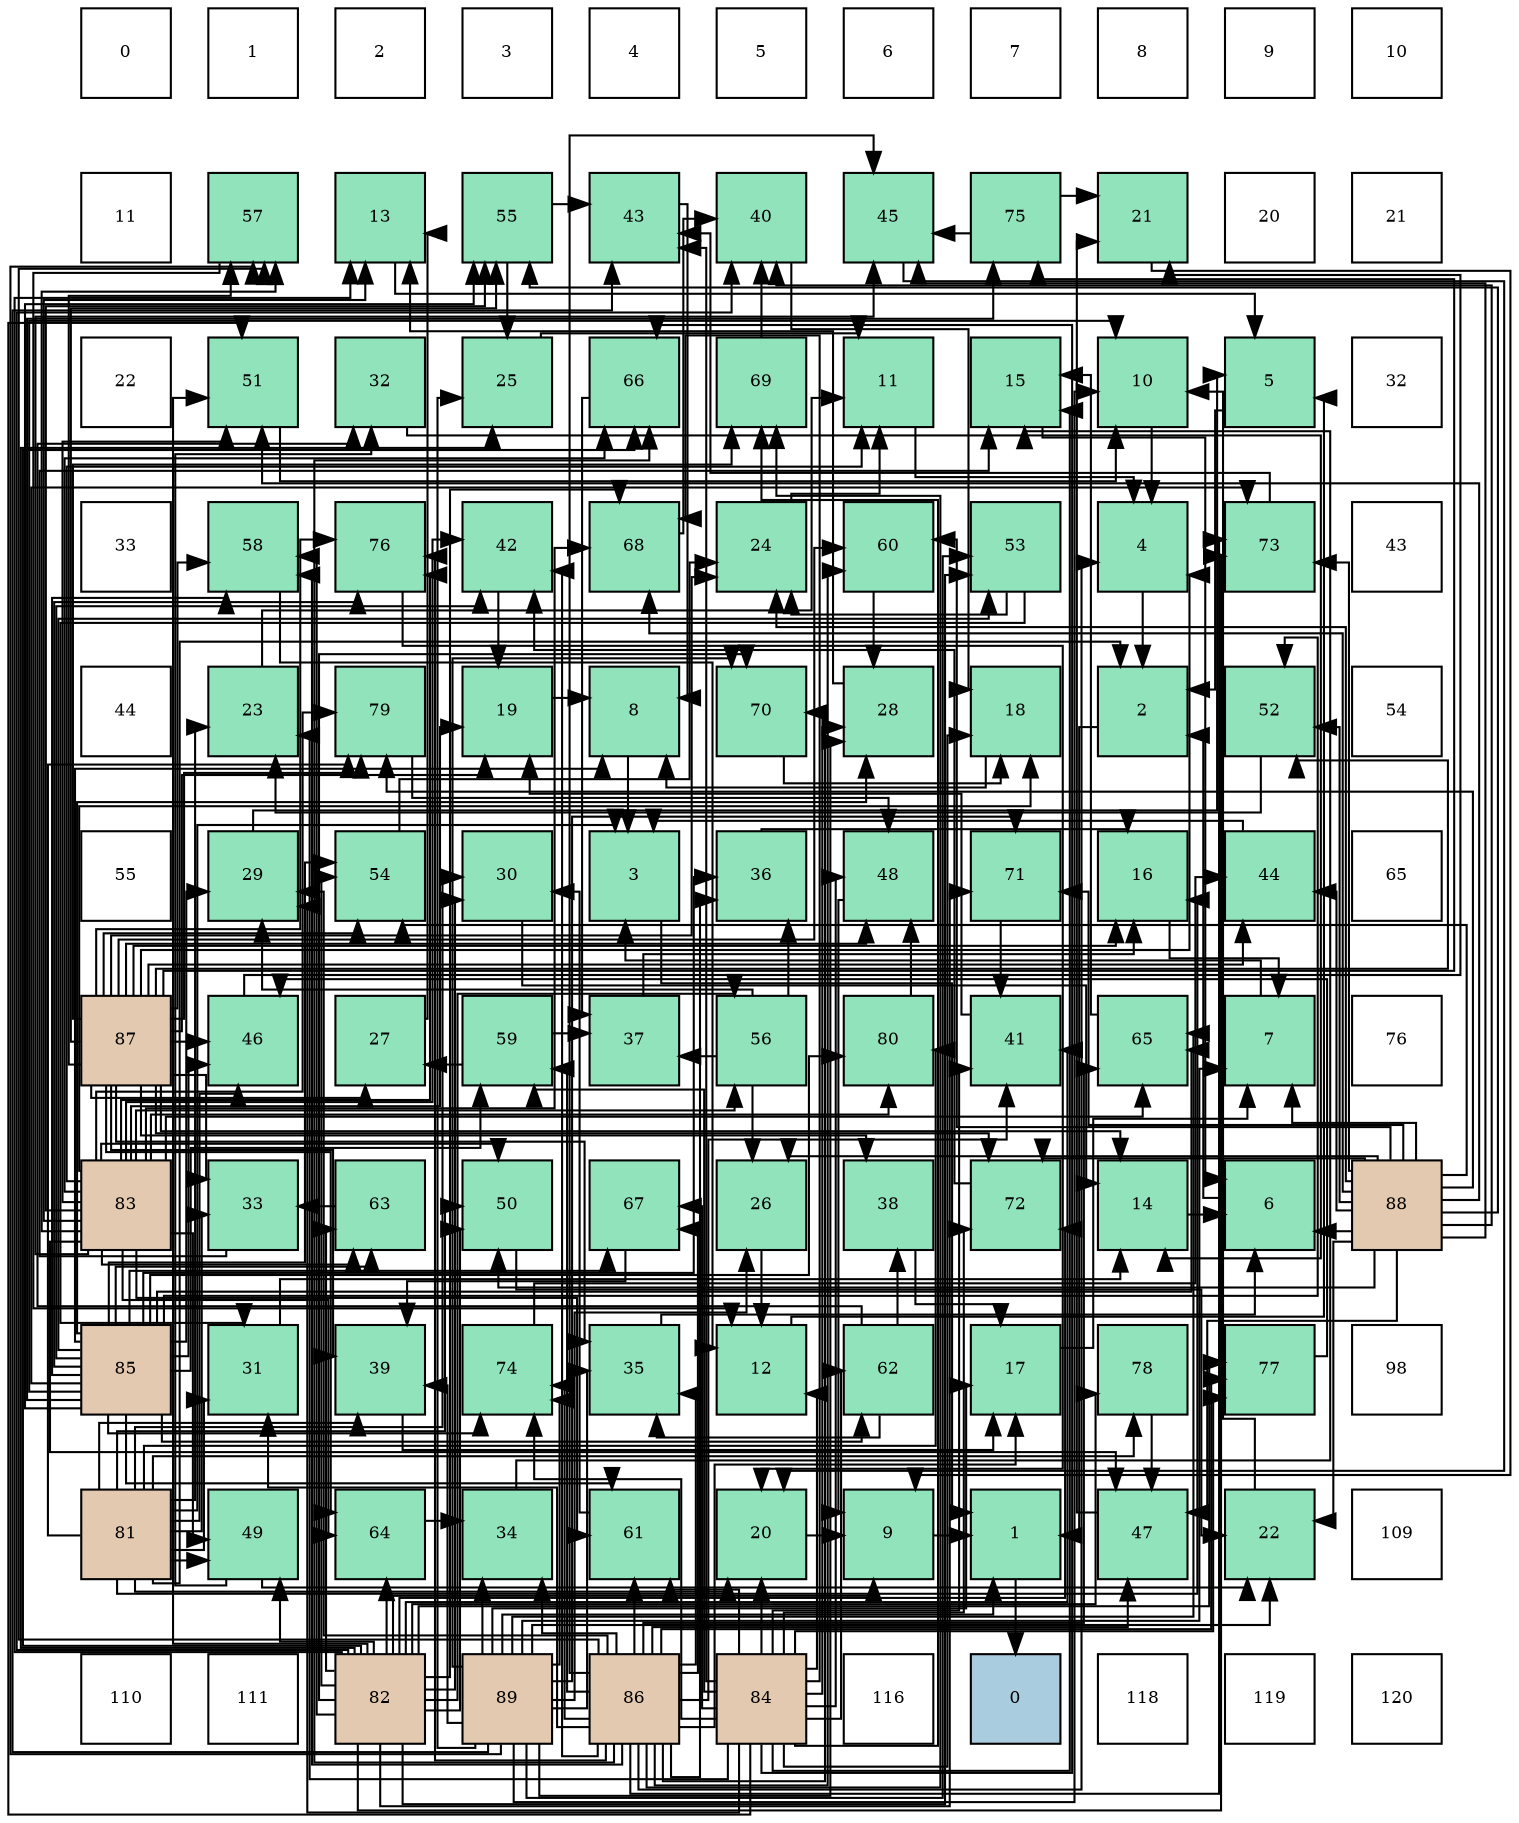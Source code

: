 digraph layout{
 rankdir=TB;
 splines=ortho;
 node [style=filled shape=square fixedsize=true width=0.6];
0[label="0", fontsize=8, fillcolor="#ffffff"];
1[label="1", fontsize=8, fillcolor="#ffffff"];
2[label="2", fontsize=8, fillcolor="#ffffff"];
3[label="3", fontsize=8, fillcolor="#ffffff"];
4[label="4", fontsize=8, fillcolor="#ffffff"];
5[label="5", fontsize=8, fillcolor="#ffffff"];
6[label="6", fontsize=8, fillcolor="#ffffff"];
7[label="7", fontsize=8, fillcolor="#ffffff"];
8[label="8", fontsize=8, fillcolor="#ffffff"];
9[label="9", fontsize=8, fillcolor="#ffffff"];
10[label="10", fontsize=8, fillcolor="#ffffff"];
11[label="11", fontsize=8, fillcolor="#ffffff"];
12[label="57", fontsize=8, fillcolor="#91e3bb"];
13[label="13", fontsize=8, fillcolor="#91e3bb"];
14[label="55", fontsize=8, fillcolor="#91e3bb"];
15[label="43", fontsize=8, fillcolor="#91e3bb"];
16[label="40", fontsize=8, fillcolor="#91e3bb"];
17[label="45", fontsize=8, fillcolor="#91e3bb"];
18[label="75", fontsize=8, fillcolor="#91e3bb"];
19[label="21", fontsize=8, fillcolor="#91e3bb"];
20[label="20", fontsize=8, fillcolor="#ffffff"];
21[label="21", fontsize=8, fillcolor="#ffffff"];
22[label="22", fontsize=8, fillcolor="#ffffff"];
23[label="51", fontsize=8, fillcolor="#91e3bb"];
24[label="32", fontsize=8, fillcolor="#91e3bb"];
25[label="25", fontsize=8, fillcolor="#91e3bb"];
26[label="66", fontsize=8, fillcolor="#91e3bb"];
27[label="69", fontsize=8, fillcolor="#91e3bb"];
28[label="11", fontsize=8, fillcolor="#91e3bb"];
29[label="15", fontsize=8, fillcolor="#91e3bb"];
30[label="10", fontsize=8, fillcolor="#91e3bb"];
31[label="5", fontsize=8, fillcolor="#91e3bb"];
32[label="32", fontsize=8, fillcolor="#ffffff"];
33[label="33", fontsize=8, fillcolor="#ffffff"];
34[label="58", fontsize=8, fillcolor="#91e3bb"];
35[label="76", fontsize=8, fillcolor="#91e3bb"];
36[label="42", fontsize=8, fillcolor="#91e3bb"];
37[label="68", fontsize=8, fillcolor="#91e3bb"];
38[label="24", fontsize=8, fillcolor="#91e3bb"];
39[label="60", fontsize=8, fillcolor="#91e3bb"];
40[label="53", fontsize=8, fillcolor="#91e3bb"];
41[label="4", fontsize=8, fillcolor="#91e3bb"];
42[label="73", fontsize=8, fillcolor="#91e3bb"];
43[label="43", fontsize=8, fillcolor="#ffffff"];
44[label="44", fontsize=8, fillcolor="#ffffff"];
45[label="23", fontsize=8, fillcolor="#91e3bb"];
46[label="79", fontsize=8, fillcolor="#91e3bb"];
47[label="19", fontsize=8, fillcolor="#91e3bb"];
48[label="8", fontsize=8, fillcolor="#91e3bb"];
49[label="70", fontsize=8, fillcolor="#91e3bb"];
50[label="28", fontsize=8, fillcolor="#91e3bb"];
51[label="18", fontsize=8, fillcolor="#91e3bb"];
52[label="2", fontsize=8, fillcolor="#91e3bb"];
53[label="52", fontsize=8, fillcolor="#91e3bb"];
54[label="54", fontsize=8, fillcolor="#ffffff"];
55[label="55", fontsize=8, fillcolor="#ffffff"];
56[label="29", fontsize=8, fillcolor="#91e3bb"];
57[label="54", fontsize=8, fillcolor="#91e3bb"];
58[label="30", fontsize=8, fillcolor="#91e3bb"];
59[label="3", fontsize=8, fillcolor="#91e3bb"];
60[label="36", fontsize=8, fillcolor="#91e3bb"];
61[label="48", fontsize=8, fillcolor="#91e3bb"];
62[label="71", fontsize=8, fillcolor="#91e3bb"];
63[label="16", fontsize=8, fillcolor="#91e3bb"];
64[label="44", fontsize=8, fillcolor="#91e3bb"];
65[label="65", fontsize=8, fillcolor="#ffffff"];
66[label="87", fontsize=8, fillcolor="#e3c9af"];
67[label="46", fontsize=8, fillcolor="#91e3bb"];
68[label="27", fontsize=8, fillcolor="#91e3bb"];
69[label="59", fontsize=8, fillcolor="#91e3bb"];
70[label="37", fontsize=8, fillcolor="#91e3bb"];
71[label="56", fontsize=8, fillcolor="#91e3bb"];
72[label="80", fontsize=8, fillcolor="#91e3bb"];
73[label="41", fontsize=8, fillcolor="#91e3bb"];
74[label="65", fontsize=8, fillcolor="#91e3bb"];
75[label="7", fontsize=8, fillcolor="#91e3bb"];
76[label="76", fontsize=8, fillcolor="#ffffff"];
77[label="83", fontsize=8, fillcolor="#e3c9af"];
78[label="33", fontsize=8, fillcolor="#91e3bb"];
79[label="63", fontsize=8, fillcolor="#91e3bb"];
80[label="50", fontsize=8, fillcolor="#91e3bb"];
81[label="67", fontsize=8, fillcolor="#91e3bb"];
82[label="26", fontsize=8, fillcolor="#91e3bb"];
83[label="38", fontsize=8, fillcolor="#91e3bb"];
84[label="72", fontsize=8, fillcolor="#91e3bb"];
85[label="14", fontsize=8, fillcolor="#91e3bb"];
86[label="6", fontsize=8, fillcolor="#91e3bb"];
87[label="88", fontsize=8, fillcolor="#e3c9af"];
88[label="85", fontsize=8, fillcolor="#e3c9af"];
89[label="31", fontsize=8, fillcolor="#91e3bb"];
90[label="39", fontsize=8, fillcolor="#91e3bb"];
91[label="74", fontsize=8, fillcolor="#91e3bb"];
92[label="35", fontsize=8, fillcolor="#91e3bb"];
93[label="12", fontsize=8, fillcolor="#91e3bb"];
94[label="62", fontsize=8, fillcolor="#91e3bb"];
95[label="17", fontsize=8, fillcolor="#91e3bb"];
96[label="78", fontsize=8, fillcolor="#91e3bb"];
97[label="77", fontsize=8, fillcolor="#91e3bb"];
98[label="98", fontsize=8, fillcolor="#ffffff"];
99[label="81", fontsize=8, fillcolor="#e3c9af"];
100[label="49", fontsize=8, fillcolor="#91e3bb"];
101[label="64", fontsize=8, fillcolor="#91e3bb"];
102[label="34", fontsize=8, fillcolor="#91e3bb"];
103[label="61", fontsize=8, fillcolor="#91e3bb"];
104[label="20", fontsize=8, fillcolor="#91e3bb"];
105[label="9", fontsize=8, fillcolor="#91e3bb"];
106[label="1", fontsize=8, fillcolor="#91e3bb"];
107[label="47", fontsize=8, fillcolor="#91e3bb"];
108[label="22", fontsize=8, fillcolor="#91e3bb"];
109[label="109", fontsize=8, fillcolor="#ffffff"];
110[label="110", fontsize=8, fillcolor="#ffffff"];
111[label="111", fontsize=8, fillcolor="#ffffff"];
112[label="82", fontsize=8, fillcolor="#e3c9af"];
113[label="89", fontsize=8, fillcolor="#e3c9af"];
114[label="86", fontsize=8, fillcolor="#e3c9af"];
115[label="84", fontsize=8, fillcolor="#e3c9af"];
116[label="116", fontsize=8, fillcolor="#ffffff"];
117[label="0", fontsize=8, fillcolor="#a9ccde"];
118[label="118", fontsize=8, fillcolor="#ffffff"];
119[label="119", fontsize=8, fillcolor="#ffffff"];
120[label="120", fontsize=8, fillcolor="#ffffff"];
edge [constraint=false, style=vis];106 -> 117;
52 -> 106;
59 -> 106;
41 -> 52;
31 -> 52;
86 -> 52;
75 -> 59;
48 -> 59;
105 -> 106;
30 -> 41;
28 -> 41;
93 -> 31;
13 -> 31;
85 -> 86;
29 -> 86;
63 -> 75;
95 -> 75;
51 -> 48;
47 -> 48;
104 -> 105;
19 -> 105;
108 -> 30;
45 -> 28;
38 -> 28;
25 -> 28;
82 -> 93;
68 -> 13;
50 -> 13;
56 -> 31;
58 -> 85;
89 -> 85;
24 -> 85;
78 -> 29;
102 -> 29;
92 -> 86;
60 -> 63;
70 -> 63;
83 -> 95;
90 -> 95;
16 -> 51;
73 -> 47;
36 -> 47;
15 -> 48;
64 -> 59;
17 -> 104;
67 -> 19;
107 -> 19;
61 -> 105;
100 -> 108;
100 -> 24;
80 -> 108;
23 -> 30;
53 -> 45;
40 -> 38;
40 -> 89;
57 -> 38;
14 -> 25;
14 -> 15;
71 -> 82;
71 -> 56;
71 -> 60;
71 -> 70;
12 -> 93;
34 -> 93;
69 -> 68;
69 -> 70;
39 -> 50;
103 -> 58;
94 -> 24;
94 -> 92;
94 -> 83;
79 -> 78;
101 -> 102;
74 -> 29;
26 -> 70;
81 -> 90;
37 -> 16;
27 -> 16;
49 -> 51;
62 -> 73;
84 -> 36;
42 -> 15;
91 -> 64;
18 -> 19;
18 -> 17;
35 -> 104;
97 -> 67;
96 -> 107;
46 -> 61;
72 -> 61;
99 -> 52;
99 -> 59;
99 -> 63;
99 -> 104;
99 -> 45;
99 -> 58;
99 -> 89;
99 -> 78;
99 -> 90;
99 -> 67;
99 -> 100;
99 -> 80;
99 -> 96;
99 -> 46;
99 -> 72;
112 -> 105;
112 -> 13;
112 -> 25;
112 -> 58;
112 -> 16;
112 -> 73;
112 -> 100;
112 -> 80;
112 -> 23;
112 -> 40;
112 -> 57;
112 -> 71;
112 -> 34;
112 -> 79;
112 -> 101;
112 -> 26;
112 -> 37;
112 -> 49;
112 -> 62;
112 -> 84;
112 -> 42;
112 -> 97;
112 -> 96;
77 -> 28;
77 -> 13;
77 -> 51;
77 -> 47;
77 -> 36;
77 -> 17;
77 -> 107;
77 -> 100;
77 -> 80;
77 -> 23;
77 -> 14;
77 -> 71;
77 -> 12;
77 -> 103;
77 -> 79;
77 -> 101;
77 -> 74;
77 -> 26;
77 -> 37;
77 -> 35;
77 -> 46;
77 -> 72;
115 -> 93;
115 -> 29;
115 -> 51;
115 -> 104;
115 -> 45;
115 -> 50;
115 -> 56;
115 -> 73;
115 -> 15;
115 -> 61;
115 -> 23;
115 -> 69;
115 -> 103;
115 -> 94;
115 -> 26;
115 -> 81;
115 -> 37;
115 -> 27;
115 -> 84;
115 -> 91;
115 -> 97;
88 -> 48;
88 -> 30;
88 -> 50;
88 -> 56;
88 -> 60;
88 -> 36;
88 -> 67;
88 -> 53;
88 -> 40;
88 -> 57;
88 -> 14;
88 -> 34;
88 -> 69;
88 -> 103;
88 -> 94;
88 -> 79;
88 -> 74;
88 -> 81;
88 -> 42;
88 -> 91;
88 -> 18;
88 -> 35;
88 -> 72;
114 -> 41;
114 -> 95;
114 -> 56;
114 -> 89;
114 -> 102;
114 -> 92;
114 -> 60;
114 -> 73;
114 -> 36;
114 -> 17;
114 -> 107;
114 -> 12;
114 -> 34;
114 -> 69;
114 -> 39;
114 -> 103;
114 -> 74;
114 -> 26;
114 -> 81;
114 -> 27;
114 -> 49;
114 -> 42;
114 -> 91;
114 -> 35;
114 -> 97;
66 -> 41;
66 -> 85;
66 -> 63;
66 -> 47;
66 -> 38;
66 -> 68;
66 -> 78;
66 -> 92;
66 -> 83;
66 -> 90;
66 -> 64;
66 -> 67;
66 -> 61;
66 -> 53;
66 -> 57;
66 -> 14;
66 -> 12;
66 -> 34;
66 -> 39;
66 -> 101;
66 -> 27;
66 -> 84;
66 -> 18;
66 -> 35;
66 -> 46;
87 -> 86;
87 -> 75;
87 -> 108;
87 -> 38;
87 -> 82;
87 -> 16;
87 -> 64;
87 -> 17;
87 -> 107;
87 -> 80;
87 -> 23;
87 -> 53;
87 -> 57;
87 -> 14;
87 -> 39;
87 -> 37;
87 -> 62;
87 -> 84;
87 -> 42;
87 -> 46;
113 -> 106;
113 -> 75;
113 -> 30;
113 -> 95;
113 -> 108;
113 -> 25;
113 -> 82;
113 -> 50;
113 -> 102;
113 -> 92;
113 -> 90;
113 -> 15;
113 -> 40;
113 -> 12;
113 -> 74;
113 -> 49;
113 -> 62;
113 -> 91;
edge [constraint=true, style=invis];
0 -> 11 -> 22 -> 33 -> 44 -> 55 -> 66 -> 77 -> 88 -> 99 -> 110;
1 -> 12 -> 23 -> 34 -> 45 -> 56 -> 67 -> 78 -> 89 -> 100 -> 111;
2 -> 13 -> 24 -> 35 -> 46 -> 57 -> 68 -> 79 -> 90 -> 101 -> 112;
3 -> 14 -> 25 -> 36 -> 47 -> 58 -> 69 -> 80 -> 91 -> 102 -> 113;
4 -> 15 -> 26 -> 37 -> 48 -> 59 -> 70 -> 81 -> 92 -> 103 -> 114;
5 -> 16 -> 27 -> 38 -> 49 -> 60 -> 71 -> 82 -> 93 -> 104 -> 115;
6 -> 17 -> 28 -> 39 -> 50 -> 61 -> 72 -> 83 -> 94 -> 105 -> 116;
7 -> 18 -> 29 -> 40 -> 51 -> 62 -> 73 -> 84 -> 95 -> 106 -> 117;
8 -> 19 -> 30 -> 41 -> 52 -> 63 -> 74 -> 85 -> 96 -> 107 -> 118;
9 -> 20 -> 31 -> 42 -> 53 -> 64 -> 75 -> 86 -> 97 -> 108 -> 119;
10 -> 21 -> 32 -> 43 -> 54 -> 65 -> 76 -> 87 -> 98 -> 109 -> 120;
rank = same {0 -> 1 -> 2 -> 3 -> 4 -> 5 -> 6 -> 7 -> 8 -> 9 -> 10};
rank = same {11 -> 12 -> 13 -> 14 -> 15 -> 16 -> 17 -> 18 -> 19 -> 20 -> 21};
rank = same {22 -> 23 -> 24 -> 25 -> 26 -> 27 -> 28 -> 29 -> 30 -> 31 -> 32};
rank = same {33 -> 34 -> 35 -> 36 -> 37 -> 38 -> 39 -> 40 -> 41 -> 42 -> 43};
rank = same {44 -> 45 -> 46 -> 47 -> 48 -> 49 -> 50 -> 51 -> 52 -> 53 -> 54};
rank = same {55 -> 56 -> 57 -> 58 -> 59 -> 60 -> 61 -> 62 -> 63 -> 64 -> 65};
rank = same {66 -> 67 -> 68 -> 69 -> 70 -> 71 -> 72 -> 73 -> 74 -> 75 -> 76};
rank = same {77 -> 78 -> 79 -> 80 -> 81 -> 82 -> 83 -> 84 -> 85 -> 86 -> 87};
rank = same {88 -> 89 -> 90 -> 91 -> 92 -> 93 -> 94 -> 95 -> 96 -> 97 -> 98};
rank = same {99 -> 100 -> 101 -> 102 -> 103 -> 104 -> 105 -> 106 -> 107 -> 108 -> 109};
rank = same {110 -> 111 -> 112 -> 113 -> 114 -> 115 -> 116 -> 117 -> 118 -> 119 -> 120};
}